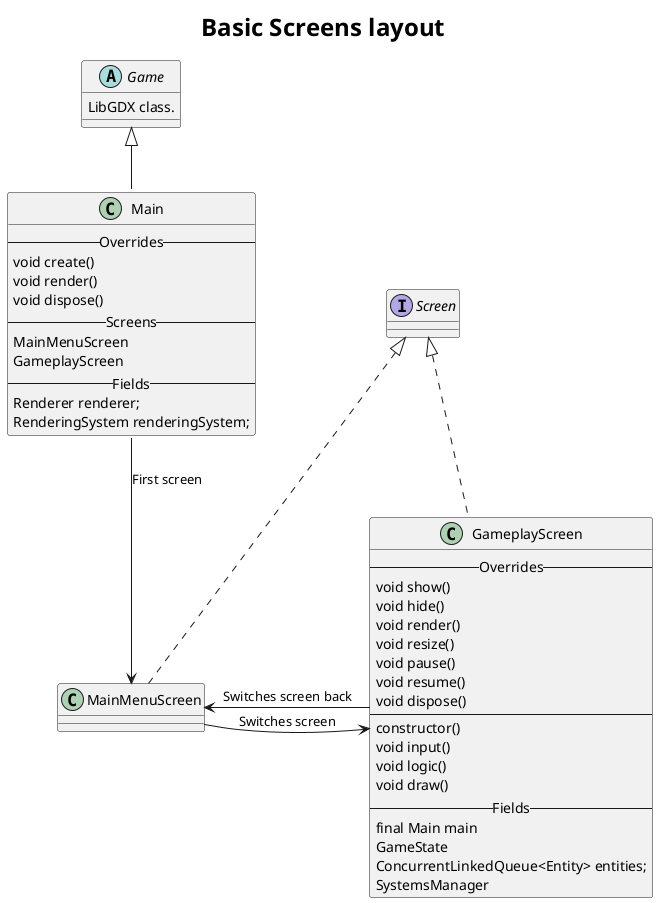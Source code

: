 @startuml

<style>
title {
  FontSize 24
}
</style>
title Basic Screens layout

abstract class Game {
    LibGDX class.
}

class Main extends Game {
    -- Overrides --
    void create()
    void render()
    void dispose()
    -- Screens --
    MainMenuScreen
    GameplayScreen
    -- Fields --
    Renderer renderer;
    RenderingSystem renderingSystem;
}

class MainMenuScreen implements Screen
Main::mainMenuScreen --> MainMenuScreen: First screen
MainMenuScreen -> GameplayScreen: Switches screen
MainMenuScreen <- GameplayScreen: Switches screen back

class GameplayScreen implements Screen {
    -- Overrides --
    void show()
    void hide()
    void render()
    void resize()
    void pause()
    void resume()
    void dispose()
    --
    constructor()
    void input()
    void logic()
    void draw()
    -- Fields --
    final Main main
    GameState
    ConcurrentLinkedQueue<Entity> entities;
    SystemsManager
}

newpage

<style>
title {
  FontSize 24
}
</style>
title Rendering Utilities

class Renderer {
    SpriteBatch batch;
}
Renderer -[hidden]- StateMachine
class StateMachine<State extends Enum<State>> {
    State state;
    HashMap<State, StateNode> states;

    State getState()
    void advanceState()
    void setNextStateFrom(State from, State to)
    void setNextTmpStateFrom(State from, State to)
}
StateMachine::states --> StateNode
class StateNode <State> {
    StateNode<State> next;
    StateNode<State> tmpNext;
}

package Sprites {
    class Sprite {
        TextureRegion textureRegion;
    }
    class AnimatedSprite {
        Animation<TextureRegion> animation;
        Vector2 offsetPosition;
        Vector2 baseDimensions;

        constructor(animation, offsetPosition, baseDimensions)
        static AnimatedSprite empty()
        void render(Renderer renderer, Vector2 position, float animationTimer)
        float getAnimationDuration()
    }
    AnimatedSprite <-- AnimatedStateSprite::animations
    class AnimatedStateSprite<State extends Enum<State>> {
        Map<State, AnimatedSprite> animations;
        void render(Renderer renderer, Vector2 position, State state, float animationTimer)
    }
    AnimatedStateSprite <-- AnimatedStateMachineSpriteInstance::animatedStateSprite
    class AnimatedStateMachineSpriteInstance<State extends Enum<State>> {
        AnimatedStateSprite<State> animatedStateSprite;
        StateMachine<State> stateMachine;
        State prevState;
        float stateElapsedTime;

        constructor(AnimatedStateSprite<State>, StateMachine)
        void render(Renderer renderer, Vector2 position, float deltaTime)
    }
    StateMachine <-- AnimatedStateMachineSpriteInstance::stateMachine
    note right of AnimatedStateMachineSpriteInstance::render
        Is responsible for **advancing state machine**,
        so that animations dictate the
        states' change the timing.
    end note
}

newpage

<style>
title {
  FontSize 24
}
</style>
title General Entity Component System

together {
    class Entity::Builder {
        constructor(EntityType type)
        Builder add(componentType, component)
        Entity build()
    }
    class Entity {
        E.g. Frog, Hedgehog, Bullets, Fireballs etc.
        -- Components --
        ConcurrentHashMap<Class, Component> components;
        -- Fields --
        final EntityType type;
    }
}
Entity -> EntityType
enum EntityType {
    FROG,
    BULLET,
    HEDGEHOG,
    OTHER
}

newpage

interface RenderableComponent extends Component {
    virtual void render(Renderer, deltaTime, currentTimestamp)
}
note right of RenderableComponent
    Rendering is handled in rendering
    system with high frequency.
end note
note left of RenderableComponent::render
    Animations depend on deltaTime
    calculate the right frame.
    Positions depend on currentTimestamp.
end note

newpage

interface TransformComponent extends Component {
    position;
    speed;
    getSpeed()
    getAdvancedPosition(currentTimestamp)
    setPosition(position, currentTimestamp)
}
note left of TransformComponent::speed
    Frogs have speed of 0.
end note
note left of TransformComponent::getAdvancedPosition
    Uses speed and currentTimestamp to calculate
    new position. It is useful to predict new
    position in the rendering system for smooth movement.
end note
interface StateComponent extends Component
class HealthComponent extends Component {
    health;
}

newpage

interface Component
interface ColliderComponent extends Component {
    ConvexShape getConvexShape(Vector2 origin)
}
interface CollisionActionComponent extends Component {
    void collide(deltaTime, Entity other)
}
interface BehaviourComponent extends Component {
    virtual void tick(deltaTime, Entity)
}

newpage

<style>
title {
  FontSize 24
}
</style>
title Frog Entities (other entity types are similar)

interface Component {
}
interface CollisionActionComponent extends Component {
}

class KnightFrogCollisionActionComponent implements CollisionActionComponent {
}
class BardFrogCollisionActionComponent implements CollisionActionComponent {
}
KnightFrogCollisionActionComponent -[hidden]- WizardFrogCollisionActionComponent
class WizardFrogCollisionActionComponent implements CollisionActionComponent {
}
class TankyFrogCollisionActionComponent implements CollisionActionComponent {
}
BardFrogCollisionActionComponent -[hidden]- TankyFrogCollisionActionComponent

interface StateComponent extends Component
class FrogStateComponent implements StateComponent {
    final StateMachine<FrogState> generalStateMachine;
    volatile boolean isAttacked;

    boolean getIsAttacked()
    boolean setIsAttacked(boolean newIsAttacked)
    StateMachine<FrogState> getGeneralStateMachine()
    FrogState getGeneralState()
    void setNextGeneralState(FrogState nextState)
    void advanceState()
}
note left of FrogStateComponent::setNextGeneralState
    Adds a temporary edge to the StateMachine.
end note
enum FrogState {
    IDLE,
    ACTION,
    DYING,
    NONEXISTENT
}
FrogStateComponent::generalState --> FrogState

interface RenderableComponent extends Component {
}
class FrogRenderableComponent implements RenderableComponent {
    Queries state machine
    to decide which
    animation to render.
    --
    final TransformComponent transformComponent;
    final FrogStateComponent fullStateComponent;
    final AnimatedStateMachineSpriteInstance<FrogState> spriteInstance;
    --
    constructor(TransformComponent, FrogStateComponent, AnimatedStateSprite<FrogState>)
}
FrogRenderableComponent --> FrogStateComponent

class FrogFactory << Singleton >> {
    Creates Frog Entity, necessary Components
    and manages their resources (e.g. textures).
    --
    Entity createKnightFrog()
    Entity createBardFrog()
    Entity createWizardFrog()
    Entity createTankyFrog()
}

newpage

<style>
title {
  FontSize 24
}
</style>
title Systems Management

interface System {
    void tick(deltaTime, ConcurrentLinkedQueue<Entity> entities;
}
class CollisionSystem implements System
class PhysicsSystem implements System
class GlobalIncomeSystem implements System
class HealthSystem implements System
class ThrottledSystem implements System {
    constructor(tickRate, System)
}

class SystemsManager {
    Schedules systems unrelated to rendering.
    Rendering has to run in the main thread,
    which is OpenGL limitation.
    --
    final List<System> systems;
    final tickRate;
    final ExecutorService executor;
    final ConcurrentLinkedQueue<Entity> entities;
    --
    volatile boolean running;
    volatile boolean paused;
    --
    constructor(tickRate, systems, entities)
    --
    void start()
    void stop()
    void pause()
    void resume()
    void tick(deltaTime)
}

class SystemsManager::Builder {
    constructor()
    Builder addSystem(System)
    Builder addThrottledSystem(tickRate, System)
    Builder tickRate(tickRate)
    SystemsManager build(entities)
}

@enduml
